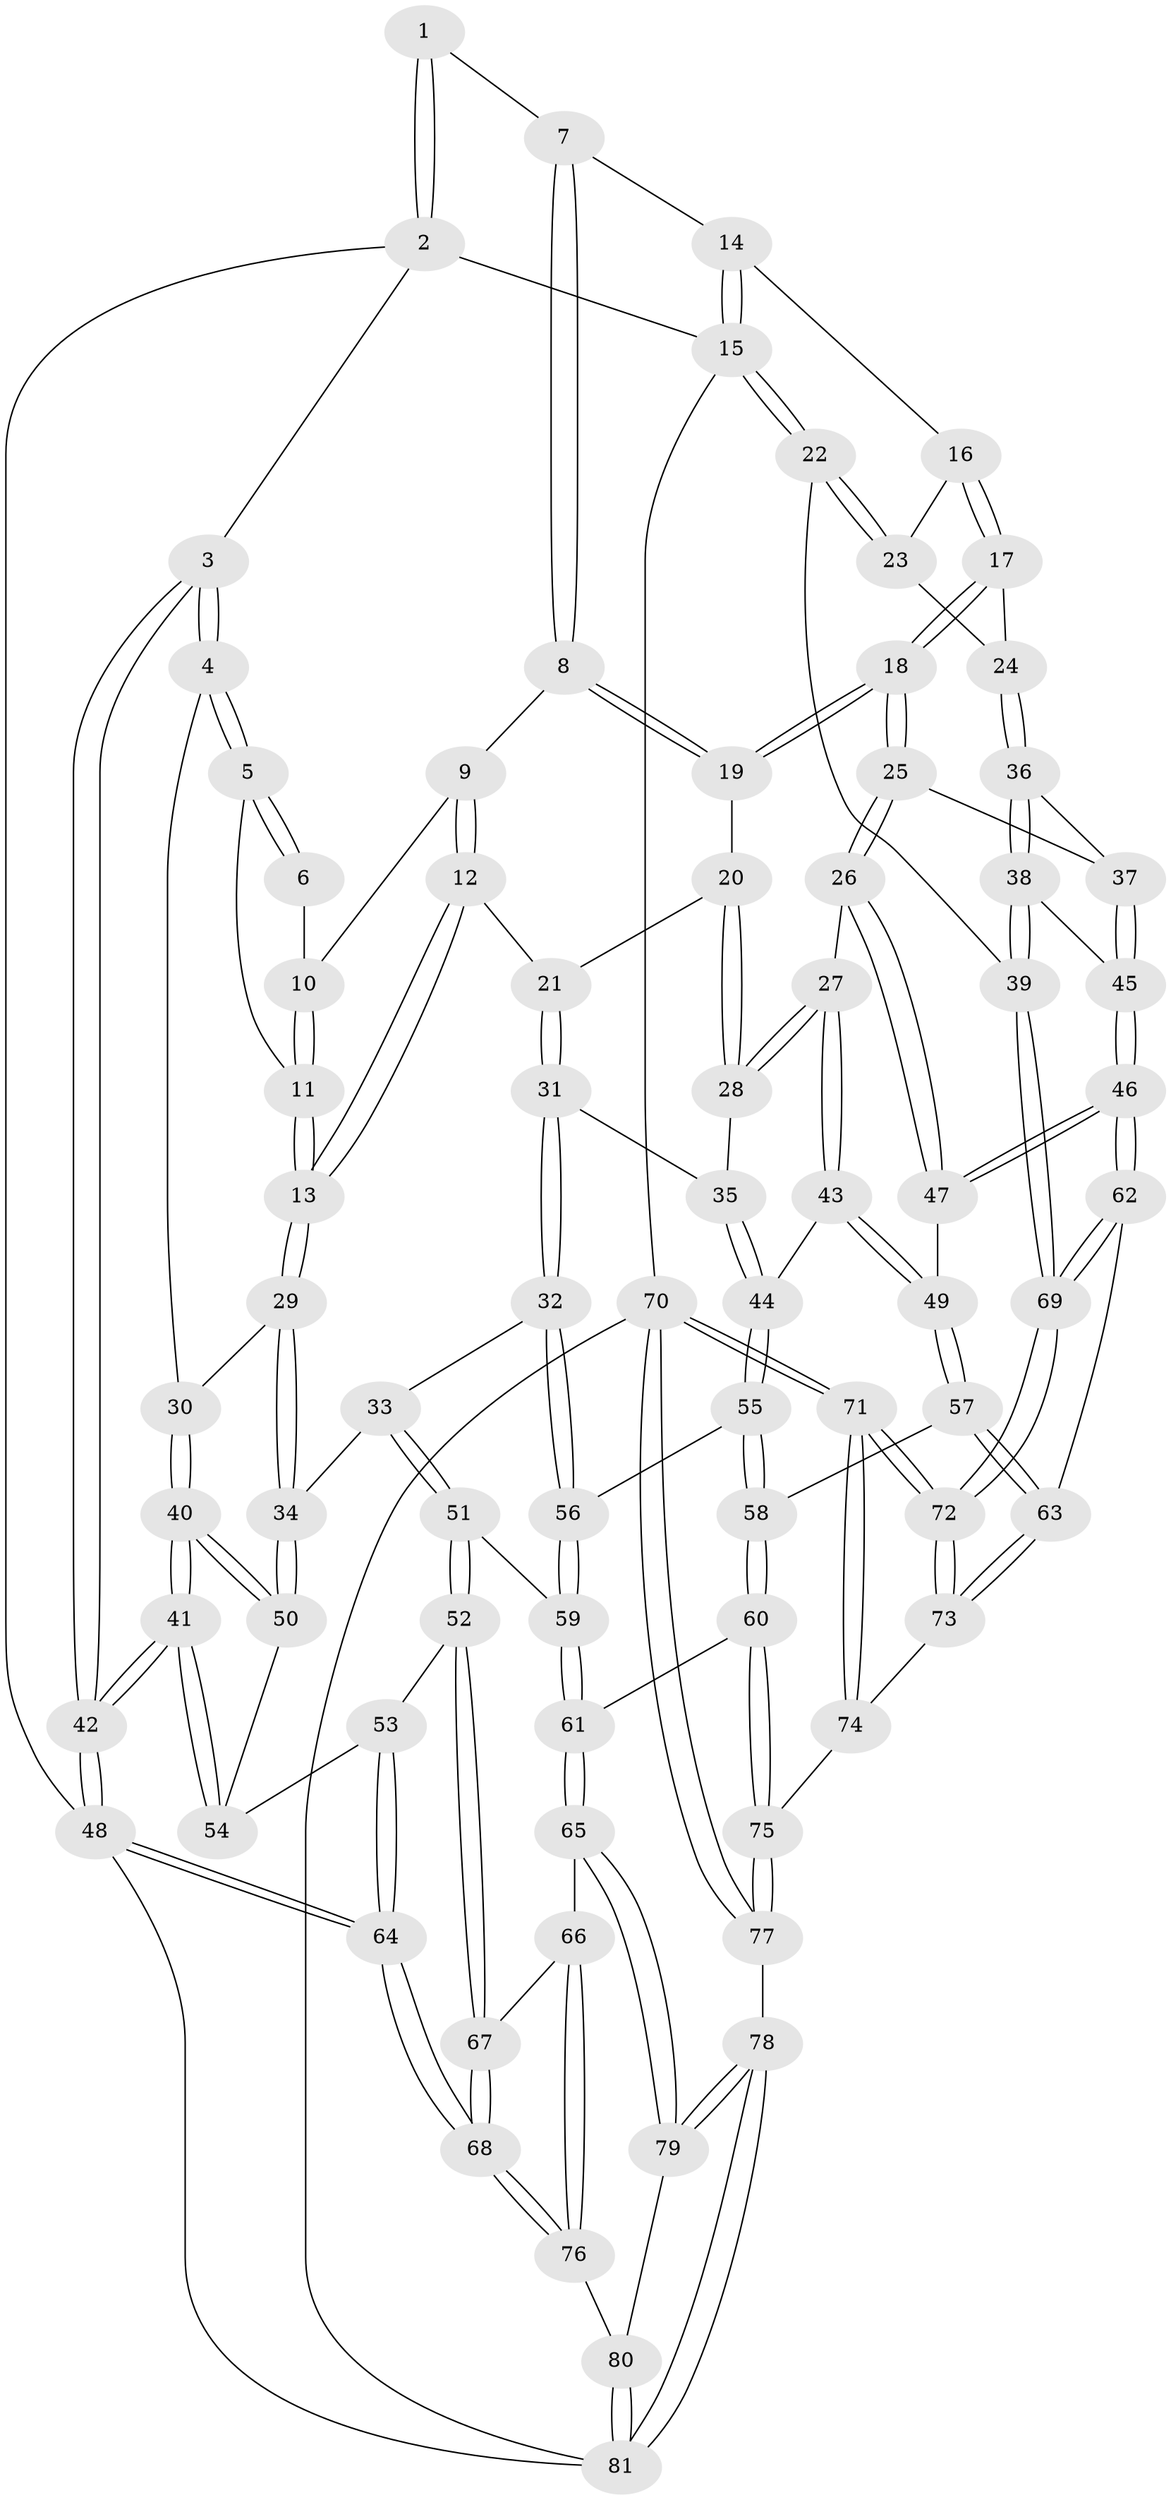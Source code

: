 // coarse degree distribution, {3: 0.10714285714285714, 5: 0.42857142857142855, 4: 0.3392857142857143, 6: 0.125}
// Generated by graph-tools (version 1.1) at 2025/24/03/03/25 07:24:36]
// undirected, 81 vertices, 199 edges
graph export_dot {
graph [start="1"]
  node [color=gray90,style=filled];
  1 [pos="+0.3196055991596041+0"];
  2 [pos="+0+0"];
  3 [pos="+0+0"];
  4 [pos="+0+0"];
  5 [pos="+0.01950196814836093+0.02213908217738402"];
  6 [pos="+0.24550180314395617+0.04965435098857039"];
  7 [pos="+0.5349703577051554+0"];
  8 [pos="+0.533722347282644+0"];
  9 [pos="+0.32043377804483575+0.064146643080628"];
  10 [pos="+0.26171049022103804+0.09074033840989766"];
  11 [pos="+0.18960760380308775+0.1828268413838719"];
  12 [pos="+0.32189205960897277+0.21011555192185996"];
  13 [pos="+0.2142290400583496+0.23519227058852846"];
  14 [pos="+0.916128283537897+0"];
  15 [pos="+1+0"];
  16 [pos="+0.8681275793444808+0.11621980891335379"];
  17 [pos="+0.8576525978691081+0.1300697253874951"];
  18 [pos="+0.7257399538741777+0.24423838799141745"];
  19 [pos="+0.5560300950778916+0.06632129474147487"];
  20 [pos="+0.4907003678444124+0.14786455466327805"];
  21 [pos="+0.3956138185245707+0.20964676794756046"];
  22 [pos="+1+0.11089040133764971"];
  23 [pos="+0.9545959930359288+0.14405678188048246"];
  24 [pos="+0.9556376944038035+0.2534142631954103"];
  25 [pos="+0.7282659272507955+0.2572964661434318"];
  26 [pos="+0.6803317244061647+0.3254841746019394"];
  27 [pos="+0.6245051517972755+0.3596231375349249"];
  28 [pos="+0.5099170621190784+0.33416358815046593"];
  29 [pos="+0.18707647603339883+0.3328320230706728"];
  30 [pos="+0.04622967997717628+0.2603756386467545"];
  31 [pos="+0.4057275417328033+0.3922667698742425"];
  32 [pos="+0.3869407199559707+0.42425588789263485"];
  33 [pos="+0.2519612005419009+0.3778126958834218"];
  34 [pos="+0.1870523811922875+0.3347791700482001"];
  35 [pos="+0.4926311059375887+0.3464345905687513"];
  36 [pos="+0.9884940053633429+0.3465881024100492"];
  37 [pos="+0.8057446782609579+0.3087581606016767"];
  38 [pos="+1+0.3655304410251383"];
  39 [pos="+1+0.38638690586985913"];
  40 [pos="+0+0.42299351377585825"];
  41 [pos="+0+0.44157729996325773"];
  42 [pos="+0+0.4467267468898675"];
  43 [pos="+0.5754212970667437+0.46275055202442944"];
  44 [pos="+0.5582587272634455+0.4665093017556974"];
  45 [pos="+0.8123497223171681+0.5386085802761015"];
  46 [pos="+0.7944184061511064+0.5743921482789436"];
  47 [pos="+0.7245588639360883+0.5114539224620644"];
  48 [pos="+0+0.7497933608126363"];
  49 [pos="+0.6114425468507301+0.5026998451957787"];
  50 [pos="+0.17432444840778116+0.3471083314055907"];
  51 [pos="+0.24648298454685222+0.5289897673237423"];
  52 [pos="+0.18422952521113475+0.5687877889207993"];
  53 [pos="+0.14633275888403105+0.5525902590135383"];
  54 [pos="+0.13837122600230614+0.4966146683950136"];
  55 [pos="+0.5073351810398681+0.48339627763718734"];
  56 [pos="+0.40015385083992494+0.45910822921950134"];
  57 [pos="+0.5984939146210404+0.5992453690931937"];
  58 [pos="+0.5329255650998973+0.6183312719154023"];
  59 [pos="+0.37295188370859905+0.5427915085253443"];
  60 [pos="+0.47842811397650076+0.6777602090015363"];
  61 [pos="+0.3791419595894068+0.6525303974292453"];
  62 [pos="+0.805188502463382+0.6525583027935438"];
  63 [pos="+0.7832703981814912+0.686362851092343"];
  64 [pos="+0+0.7511310254176229"];
  65 [pos="+0.34088925073730103+0.6801954103012587"];
  66 [pos="+0.2529470230481399+0.6688590081597238"];
  67 [pos="+0.2205030504920679+0.6246219232164206"];
  68 [pos="+0+0.7574977145705577"];
  69 [pos="+1+0.6044927545881978"];
  70 [pos="+1+1"];
  71 [pos="+1+1"];
  72 [pos="+1+1"];
  73 [pos="+0.767753672754054+0.749653937970589"];
  74 [pos="+0.6833583509206529+0.8497499013230669"];
  75 [pos="+0.6271408758160648+0.9011068857900787"];
  76 [pos="+0.06899909984811085+0.8137107803222133"];
  77 [pos="+0.5562755267803345+1"];
  78 [pos="+0.47203883842067734+1"];
  79 [pos="+0.32791286698499617+0.8370566239770988"];
  80 [pos="+0.0706177102636147+0.8150676409221884"];
  81 [pos="+0.2796625936366899+1"];
  1 -- 2;
  1 -- 2;
  1 -- 7;
  2 -- 3;
  2 -- 15;
  2 -- 48;
  3 -- 4;
  3 -- 4;
  3 -- 42;
  3 -- 42;
  4 -- 5;
  4 -- 5;
  4 -- 30;
  5 -- 6;
  5 -- 6;
  5 -- 11;
  6 -- 10;
  7 -- 8;
  7 -- 8;
  7 -- 14;
  8 -- 9;
  8 -- 19;
  8 -- 19;
  9 -- 10;
  9 -- 12;
  9 -- 12;
  10 -- 11;
  10 -- 11;
  11 -- 13;
  11 -- 13;
  12 -- 13;
  12 -- 13;
  12 -- 21;
  13 -- 29;
  13 -- 29;
  14 -- 15;
  14 -- 15;
  14 -- 16;
  15 -- 22;
  15 -- 22;
  15 -- 70;
  16 -- 17;
  16 -- 17;
  16 -- 23;
  17 -- 18;
  17 -- 18;
  17 -- 24;
  18 -- 19;
  18 -- 19;
  18 -- 25;
  18 -- 25;
  19 -- 20;
  20 -- 21;
  20 -- 28;
  20 -- 28;
  21 -- 31;
  21 -- 31;
  22 -- 23;
  22 -- 23;
  22 -- 39;
  23 -- 24;
  24 -- 36;
  24 -- 36;
  25 -- 26;
  25 -- 26;
  25 -- 37;
  26 -- 27;
  26 -- 47;
  26 -- 47;
  27 -- 28;
  27 -- 28;
  27 -- 43;
  27 -- 43;
  28 -- 35;
  29 -- 30;
  29 -- 34;
  29 -- 34;
  30 -- 40;
  30 -- 40;
  31 -- 32;
  31 -- 32;
  31 -- 35;
  32 -- 33;
  32 -- 56;
  32 -- 56;
  33 -- 34;
  33 -- 51;
  33 -- 51;
  34 -- 50;
  34 -- 50;
  35 -- 44;
  35 -- 44;
  36 -- 37;
  36 -- 38;
  36 -- 38;
  37 -- 45;
  37 -- 45;
  38 -- 39;
  38 -- 39;
  38 -- 45;
  39 -- 69;
  39 -- 69;
  40 -- 41;
  40 -- 41;
  40 -- 50;
  40 -- 50;
  41 -- 42;
  41 -- 42;
  41 -- 54;
  41 -- 54;
  42 -- 48;
  42 -- 48;
  43 -- 44;
  43 -- 49;
  43 -- 49;
  44 -- 55;
  44 -- 55;
  45 -- 46;
  45 -- 46;
  46 -- 47;
  46 -- 47;
  46 -- 62;
  46 -- 62;
  47 -- 49;
  48 -- 64;
  48 -- 64;
  48 -- 81;
  49 -- 57;
  49 -- 57;
  50 -- 54;
  51 -- 52;
  51 -- 52;
  51 -- 59;
  52 -- 53;
  52 -- 67;
  52 -- 67;
  53 -- 54;
  53 -- 64;
  53 -- 64;
  55 -- 56;
  55 -- 58;
  55 -- 58;
  56 -- 59;
  56 -- 59;
  57 -- 58;
  57 -- 63;
  57 -- 63;
  58 -- 60;
  58 -- 60;
  59 -- 61;
  59 -- 61;
  60 -- 61;
  60 -- 75;
  60 -- 75;
  61 -- 65;
  61 -- 65;
  62 -- 63;
  62 -- 69;
  62 -- 69;
  63 -- 73;
  63 -- 73;
  64 -- 68;
  64 -- 68;
  65 -- 66;
  65 -- 79;
  65 -- 79;
  66 -- 67;
  66 -- 76;
  66 -- 76;
  67 -- 68;
  67 -- 68;
  68 -- 76;
  68 -- 76;
  69 -- 72;
  69 -- 72;
  70 -- 71;
  70 -- 71;
  70 -- 77;
  70 -- 77;
  70 -- 81;
  71 -- 72;
  71 -- 72;
  71 -- 74;
  71 -- 74;
  72 -- 73;
  72 -- 73;
  73 -- 74;
  74 -- 75;
  75 -- 77;
  75 -- 77;
  76 -- 80;
  77 -- 78;
  78 -- 79;
  78 -- 79;
  78 -- 81;
  78 -- 81;
  79 -- 80;
  80 -- 81;
  80 -- 81;
}
